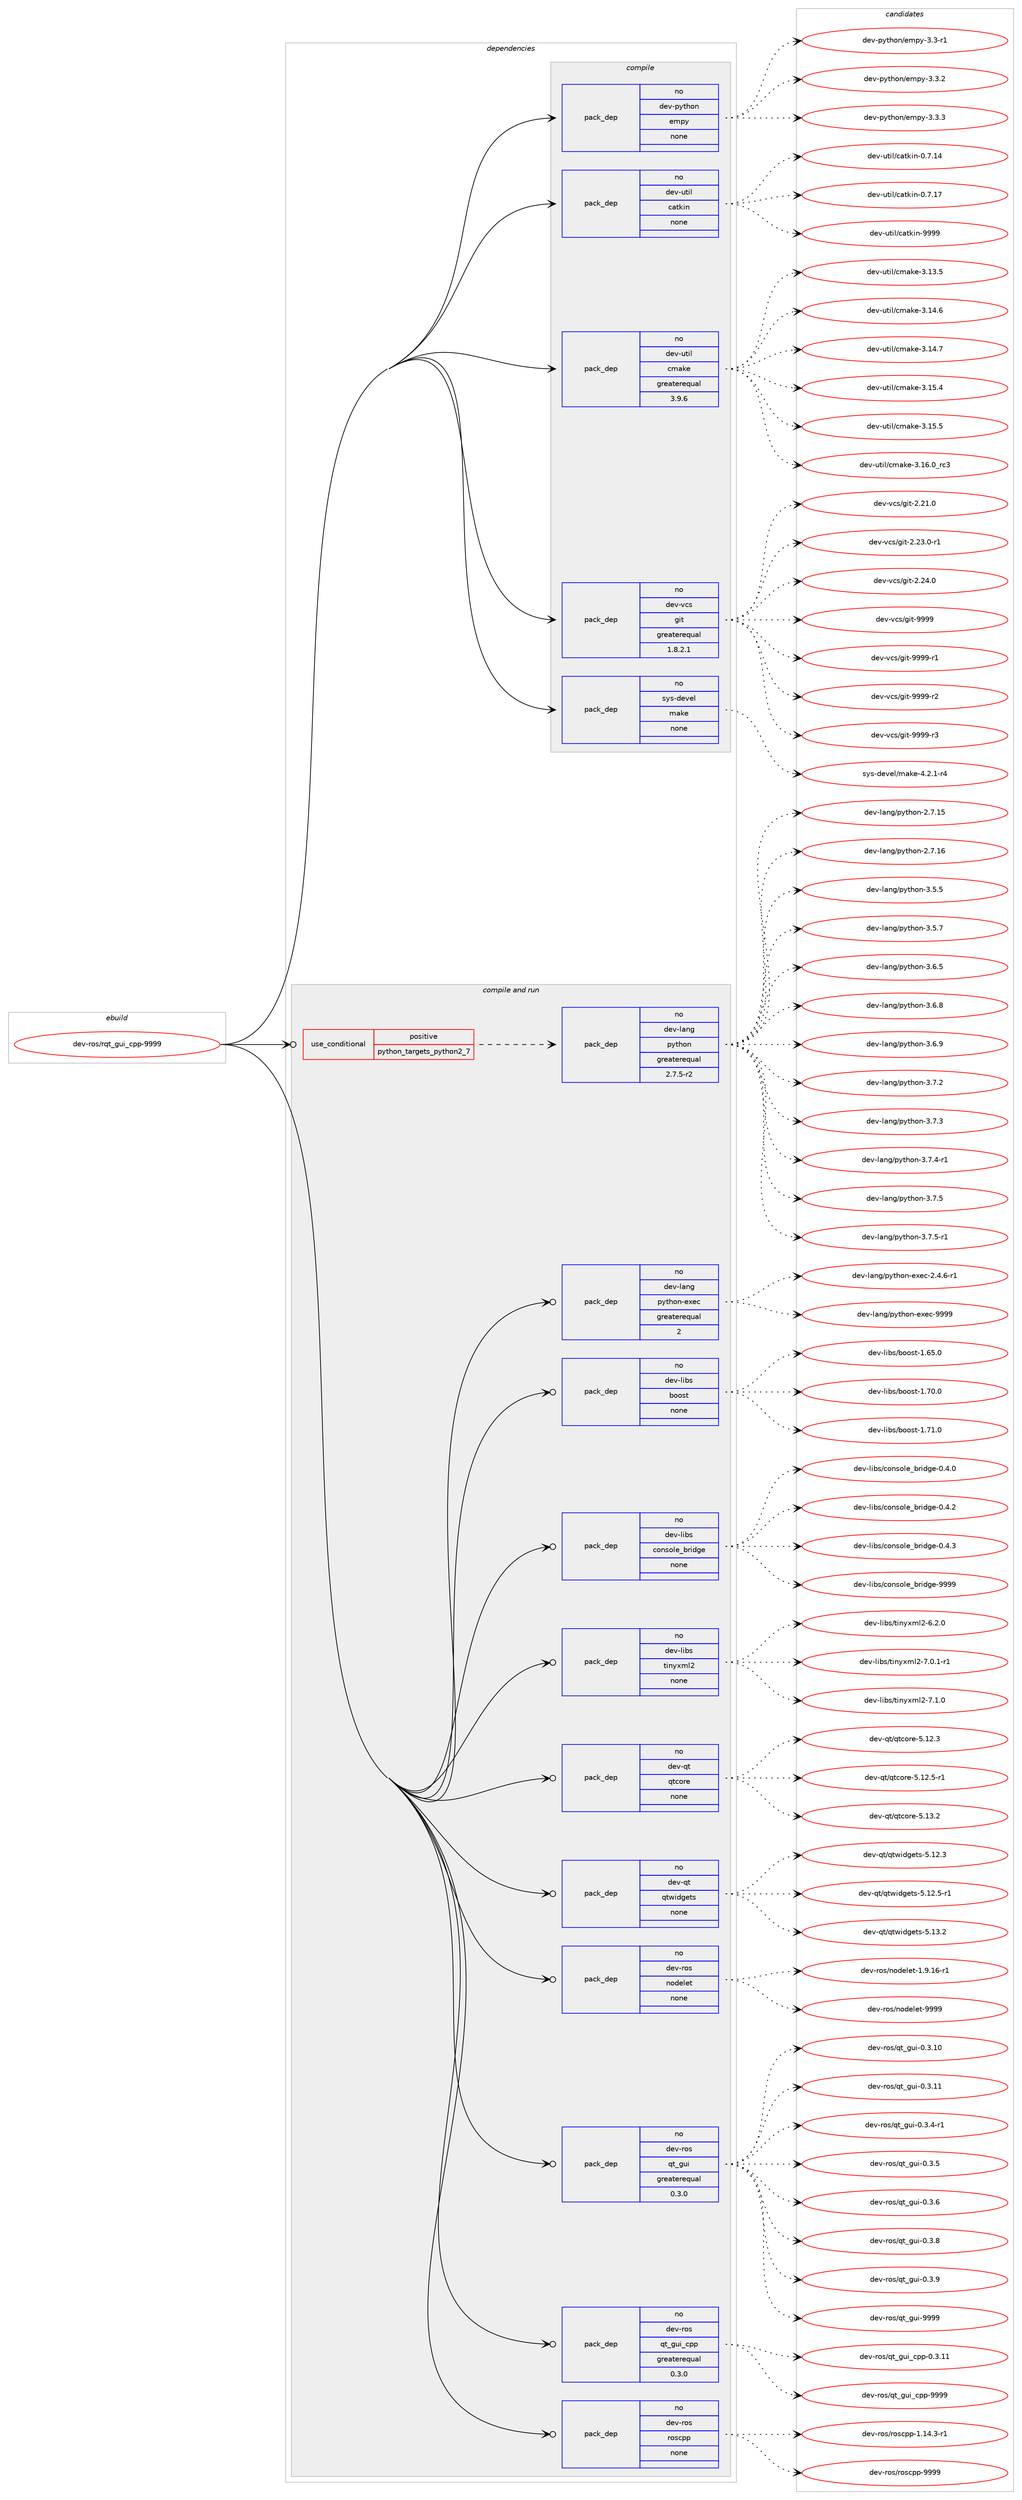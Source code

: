 digraph prolog {

# *************
# Graph options
# *************

newrank=true;
concentrate=true;
compound=true;
graph [rankdir=LR,fontname=Helvetica,fontsize=10,ranksep=1.5];#, ranksep=2.5, nodesep=0.2];
edge  [arrowhead=vee];
node  [fontname=Helvetica,fontsize=10];

# **********
# The ebuild
# **********

subgraph cluster_leftcol {
color=gray;
rank=same;
label=<<i>ebuild</i>>;
id [label="dev-ros/rqt_gui_cpp-9999", color=red, width=4, href="../dev-ros/rqt_gui_cpp-9999.svg"];
}

# ****************
# The dependencies
# ****************

subgraph cluster_midcol {
color=gray;
label=<<i>dependencies</i>>;
subgraph cluster_compile {
fillcolor="#eeeeee";
style=filled;
label=<<i>compile</i>>;
subgraph pack498278 {
dependency665454 [label=<<TABLE BORDER="0" CELLBORDER="1" CELLSPACING="0" CELLPADDING="4" WIDTH="220"><TR><TD ROWSPAN="6" CELLPADDING="30">pack_dep</TD></TR><TR><TD WIDTH="110">no</TD></TR><TR><TD>dev-python</TD></TR><TR><TD>empy</TD></TR><TR><TD>none</TD></TR><TR><TD></TD></TR></TABLE>>, shape=none, color=blue];
}
id:e -> dependency665454:w [weight=20,style="solid",arrowhead="vee"];
subgraph pack498279 {
dependency665455 [label=<<TABLE BORDER="0" CELLBORDER="1" CELLSPACING="0" CELLPADDING="4" WIDTH="220"><TR><TD ROWSPAN="6" CELLPADDING="30">pack_dep</TD></TR><TR><TD WIDTH="110">no</TD></TR><TR><TD>dev-util</TD></TR><TR><TD>catkin</TD></TR><TR><TD>none</TD></TR><TR><TD></TD></TR></TABLE>>, shape=none, color=blue];
}
id:e -> dependency665455:w [weight=20,style="solid",arrowhead="vee"];
subgraph pack498280 {
dependency665456 [label=<<TABLE BORDER="0" CELLBORDER="1" CELLSPACING="0" CELLPADDING="4" WIDTH="220"><TR><TD ROWSPAN="6" CELLPADDING="30">pack_dep</TD></TR><TR><TD WIDTH="110">no</TD></TR><TR><TD>dev-util</TD></TR><TR><TD>cmake</TD></TR><TR><TD>greaterequal</TD></TR><TR><TD>3.9.6</TD></TR></TABLE>>, shape=none, color=blue];
}
id:e -> dependency665456:w [weight=20,style="solid",arrowhead="vee"];
subgraph pack498281 {
dependency665457 [label=<<TABLE BORDER="0" CELLBORDER="1" CELLSPACING="0" CELLPADDING="4" WIDTH="220"><TR><TD ROWSPAN="6" CELLPADDING="30">pack_dep</TD></TR><TR><TD WIDTH="110">no</TD></TR><TR><TD>dev-vcs</TD></TR><TR><TD>git</TD></TR><TR><TD>greaterequal</TD></TR><TR><TD>1.8.2.1</TD></TR></TABLE>>, shape=none, color=blue];
}
id:e -> dependency665457:w [weight=20,style="solid",arrowhead="vee"];
subgraph pack498282 {
dependency665458 [label=<<TABLE BORDER="0" CELLBORDER="1" CELLSPACING="0" CELLPADDING="4" WIDTH="220"><TR><TD ROWSPAN="6" CELLPADDING="30">pack_dep</TD></TR><TR><TD WIDTH="110">no</TD></TR><TR><TD>sys-devel</TD></TR><TR><TD>make</TD></TR><TR><TD>none</TD></TR><TR><TD></TD></TR></TABLE>>, shape=none, color=blue];
}
id:e -> dependency665458:w [weight=20,style="solid",arrowhead="vee"];
}
subgraph cluster_compileandrun {
fillcolor="#eeeeee";
style=filled;
label=<<i>compile and run</i>>;
subgraph cond155270 {
dependency665459 [label=<<TABLE BORDER="0" CELLBORDER="1" CELLSPACING="0" CELLPADDING="4"><TR><TD ROWSPAN="3" CELLPADDING="10">use_conditional</TD></TR><TR><TD>positive</TD></TR><TR><TD>python_targets_python2_7</TD></TR></TABLE>>, shape=none, color=red];
subgraph pack498283 {
dependency665460 [label=<<TABLE BORDER="0" CELLBORDER="1" CELLSPACING="0" CELLPADDING="4" WIDTH="220"><TR><TD ROWSPAN="6" CELLPADDING="30">pack_dep</TD></TR><TR><TD WIDTH="110">no</TD></TR><TR><TD>dev-lang</TD></TR><TR><TD>python</TD></TR><TR><TD>greaterequal</TD></TR><TR><TD>2.7.5-r2</TD></TR></TABLE>>, shape=none, color=blue];
}
dependency665459:e -> dependency665460:w [weight=20,style="dashed",arrowhead="vee"];
}
id:e -> dependency665459:w [weight=20,style="solid",arrowhead="odotvee"];
subgraph pack498284 {
dependency665461 [label=<<TABLE BORDER="0" CELLBORDER="1" CELLSPACING="0" CELLPADDING="4" WIDTH="220"><TR><TD ROWSPAN="6" CELLPADDING="30">pack_dep</TD></TR><TR><TD WIDTH="110">no</TD></TR><TR><TD>dev-lang</TD></TR><TR><TD>python-exec</TD></TR><TR><TD>greaterequal</TD></TR><TR><TD>2</TD></TR></TABLE>>, shape=none, color=blue];
}
id:e -> dependency665461:w [weight=20,style="solid",arrowhead="odotvee"];
subgraph pack498285 {
dependency665462 [label=<<TABLE BORDER="0" CELLBORDER="1" CELLSPACING="0" CELLPADDING="4" WIDTH="220"><TR><TD ROWSPAN="6" CELLPADDING="30">pack_dep</TD></TR><TR><TD WIDTH="110">no</TD></TR><TR><TD>dev-libs</TD></TR><TR><TD>boost</TD></TR><TR><TD>none</TD></TR><TR><TD></TD></TR></TABLE>>, shape=none, color=blue];
}
id:e -> dependency665462:w [weight=20,style="solid",arrowhead="odotvee"];
subgraph pack498286 {
dependency665463 [label=<<TABLE BORDER="0" CELLBORDER="1" CELLSPACING="0" CELLPADDING="4" WIDTH="220"><TR><TD ROWSPAN="6" CELLPADDING="30">pack_dep</TD></TR><TR><TD WIDTH="110">no</TD></TR><TR><TD>dev-libs</TD></TR><TR><TD>console_bridge</TD></TR><TR><TD>none</TD></TR><TR><TD></TD></TR></TABLE>>, shape=none, color=blue];
}
id:e -> dependency665463:w [weight=20,style="solid",arrowhead="odotvee"];
subgraph pack498287 {
dependency665464 [label=<<TABLE BORDER="0" CELLBORDER="1" CELLSPACING="0" CELLPADDING="4" WIDTH="220"><TR><TD ROWSPAN="6" CELLPADDING="30">pack_dep</TD></TR><TR><TD WIDTH="110">no</TD></TR><TR><TD>dev-libs</TD></TR><TR><TD>tinyxml2</TD></TR><TR><TD>none</TD></TR><TR><TD></TD></TR></TABLE>>, shape=none, color=blue];
}
id:e -> dependency665464:w [weight=20,style="solid",arrowhead="odotvee"];
subgraph pack498288 {
dependency665465 [label=<<TABLE BORDER="0" CELLBORDER="1" CELLSPACING="0" CELLPADDING="4" WIDTH="220"><TR><TD ROWSPAN="6" CELLPADDING="30">pack_dep</TD></TR><TR><TD WIDTH="110">no</TD></TR><TR><TD>dev-qt</TD></TR><TR><TD>qtcore</TD></TR><TR><TD>none</TD></TR><TR><TD></TD></TR></TABLE>>, shape=none, color=blue];
}
id:e -> dependency665465:w [weight=20,style="solid",arrowhead="odotvee"];
subgraph pack498289 {
dependency665466 [label=<<TABLE BORDER="0" CELLBORDER="1" CELLSPACING="0" CELLPADDING="4" WIDTH="220"><TR><TD ROWSPAN="6" CELLPADDING="30">pack_dep</TD></TR><TR><TD WIDTH="110">no</TD></TR><TR><TD>dev-qt</TD></TR><TR><TD>qtwidgets</TD></TR><TR><TD>none</TD></TR><TR><TD></TD></TR></TABLE>>, shape=none, color=blue];
}
id:e -> dependency665466:w [weight=20,style="solid",arrowhead="odotvee"];
subgraph pack498290 {
dependency665467 [label=<<TABLE BORDER="0" CELLBORDER="1" CELLSPACING="0" CELLPADDING="4" WIDTH="220"><TR><TD ROWSPAN="6" CELLPADDING="30">pack_dep</TD></TR><TR><TD WIDTH="110">no</TD></TR><TR><TD>dev-ros</TD></TR><TR><TD>nodelet</TD></TR><TR><TD>none</TD></TR><TR><TD></TD></TR></TABLE>>, shape=none, color=blue];
}
id:e -> dependency665467:w [weight=20,style="solid",arrowhead="odotvee"];
subgraph pack498291 {
dependency665468 [label=<<TABLE BORDER="0" CELLBORDER="1" CELLSPACING="0" CELLPADDING="4" WIDTH="220"><TR><TD ROWSPAN="6" CELLPADDING="30">pack_dep</TD></TR><TR><TD WIDTH="110">no</TD></TR><TR><TD>dev-ros</TD></TR><TR><TD>qt_gui</TD></TR><TR><TD>greaterequal</TD></TR><TR><TD>0.3.0</TD></TR></TABLE>>, shape=none, color=blue];
}
id:e -> dependency665468:w [weight=20,style="solid",arrowhead="odotvee"];
subgraph pack498292 {
dependency665469 [label=<<TABLE BORDER="0" CELLBORDER="1" CELLSPACING="0" CELLPADDING="4" WIDTH="220"><TR><TD ROWSPAN="6" CELLPADDING="30">pack_dep</TD></TR><TR><TD WIDTH="110">no</TD></TR><TR><TD>dev-ros</TD></TR><TR><TD>qt_gui_cpp</TD></TR><TR><TD>greaterequal</TD></TR><TR><TD>0.3.0</TD></TR></TABLE>>, shape=none, color=blue];
}
id:e -> dependency665469:w [weight=20,style="solid",arrowhead="odotvee"];
subgraph pack498293 {
dependency665470 [label=<<TABLE BORDER="0" CELLBORDER="1" CELLSPACING="0" CELLPADDING="4" WIDTH="220"><TR><TD ROWSPAN="6" CELLPADDING="30">pack_dep</TD></TR><TR><TD WIDTH="110">no</TD></TR><TR><TD>dev-ros</TD></TR><TR><TD>roscpp</TD></TR><TR><TD>none</TD></TR><TR><TD></TD></TR></TABLE>>, shape=none, color=blue];
}
id:e -> dependency665470:w [weight=20,style="solid",arrowhead="odotvee"];
}
subgraph cluster_run {
fillcolor="#eeeeee";
style=filled;
label=<<i>run</i>>;
}
}

# **************
# The candidates
# **************

subgraph cluster_choices {
rank=same;
color=gray;
label=<<i>candidates</i>>;

subgraph choice498278 {
color=black;
nodesep=1;
choice1001011184511212111610411111047101109112121455146514511449 [label="dev-python/empy-3.3-r1", color=red, width=4,href="../dev-python/empy-3.3-r1.svg"];
choice1001011184511212111610411111047101109112121455146514650 [label="dev-python/empy-3.3.2", color=red, width=4,href="../dev-python/empy-3.3.2.svg"];
choice1001011184511212111610411111047101109112121455146514651 [label="dev-python/empy-3.3.3", color=red, width=4,href="../dev-python/empy-3.3.3.svg"];
dependency665454:e -> choice1001011184511212111610411111047101109112121455146514511449:w [style=dotted,weight="100"];
dependency665454:e -> choice1001011184511212111610411111047101109112121455146514650:w [style=dotted,weight="100"];
dependency665454:e -> choice1001011184511212111610411111047101109112121455146514651:w [style=dotted,weight="100"];
}
subgraph choice498279 {
color=black;
nodesep=1;
choice1001011184511711610510847999711610710511045484655464952 [label="dev-util/catkin-0.7.14", color=red, width=4,href="../dev-util/catkin-0.7.14.svg"];
choice1001011184511711610510847999711610710511045484655464955 [label="dev-util/catkin-0.7.17", color=red, width=4,href="../dev-util/catkin-0.7.17.svg"];
choice100101118451171161051084799971161071051104557575757 [label="dev-util/catkin-9999", color=red, width=4,href="../dev-util/catkin-9999.svg"];
dependency665455:e -> choice1001011184511711610510847999711610710511045484655464952:w [style=dotted,weight="100"];
dependency665455:e -> choice1001011184511711610510847999711610710511045484655464955:w [style=dotted,weight="100"];
dependency665455:e -> choice100101118451171161051084799971161071051104557575757:w [style=dotted,weight="100"];
}
subgraph choice498280 {
color=black;
nodesep=1;
choice1001011184511711610510847991099710710145514649514653 [label="dev-util/cmake-3.13.5", color=red, width=4,href="../dev-util/cmake-3.13.5.svg"];
choice1001011184511711610510847991099710710145514649524654 [label="dev-util/cmake-3.14.6", color=red, width=4,href="../dev-util/cmake-3.14.6.svg"];
choice1001011184511711610510847991099710710145514649524655 [label="dev-util/cmake-3.14.7", color=red, width=4,href="../dev-util/cmake-3.14.7.svg"];
choice1001011184511711610510847991099710710145514649534652 [label="dev-util/cmake-3.15.4", color=red, width=4,href="../dev-util/cmake-3.15.4.svg"];
choice1001011184511711610510847991099710710145514649534653 [label="dev-util/cmake-3.15.5", color=red, width=4,href="../dev-util/cmake-3.15.5.svg"];
choice1001011184511711610510847991099710710145514649544648951149951 [label="dev-util/cmake-3.16.0_rc3", color=red, width=4,href="../dev-util/cmake-3.16.0_rc3.svg"];
dependency665456:e -> choice1001011184511711610510847991099710710145514649514653:w [style=dotted,weight="100"];
dependency665456:e -> choice1001011184511711610510847991099710710145514649524654:w [style=dotted,weight="100"];
dependency665456:e -> choice1001011184511711610510847991099710710145514649524655:w [style=dotted,weight="100"];
dependency665456:e -> choice1001011184511711610510847991099710710145514649534652:w [style=dotted,weight="100"];
dependency665456:e -> choice1001011184511711610510847991099710710145514649534653:w [style=dotted,weight="100"];
dependency665456:e -> choice1001011184511711610510847991099710710145514649544648951149951:w [style=dotted,weight="100"];
}
subgraph choice498281 {
color=black;
nodesep=1;
choice10010111845118991154710310511645504650494648 [label="dev-vcs/git-2.21.0", color=red, width=4,href="../dev-vcs/git-2.21.0.svg"];
choice100101118451189911547103105116455046505146484511449 [label="dev-vcs/git-2.23.0-r1", color=red, width=4,href="../dev-vcs/git-2.23.0-r1.svg"];
choice10010111845118991154710310511645504650524648 [label="dev-vcs/git-2.24.0", color=red, width=4,href="../dev-vcs/git-2.24.0.svg"];
choice1001011184511899115471031051164557575757 [label="dev-vcs/git-9999", color=red, width=4,href="../dev-vcs/git-9999.svg"];
choice10010111845118991154710310511645575757574511449 [label="dev-vcs/git-9999-r1", color=red, width=4,href="../dev-vcs/git-9999-r1.svg"];
choice10010111845118991154710310511645575757574511450 [label="dev-vcs/git-9999-r2", color=red, width=4,href="../dev-vcs/git-9999-r2.svg"];
choice10010111845118991154710310511645575757574511451 [label="dev-vcs/git-9999-r3", color=red, width=4,href="../dev-vcs/git-9999-r3.svg"];
dependency665457:e -> choice10010111845118991154710310511645504650494648:w [style=dotted,weight="100"];
dependency665457:e -> choice100101118451189911547103105116455046505146484511449:w [style=dotted,weight="100"];
dependency665457:e -> choice10010111845118991154710310511645504650524648:w [style=dotted,weight="100"];
dependency665457:e -> choice1001011184511899115471031051164557575757:w [style=dotted,weight="100"];
dependency665457:e -> choice10010111845118991154710310511645575757574511449:w [style=dotted,weight="100"];
dependency665457:e -> choice10010111845118991154710310511645575757574511450:w [style=dotted,weight="100"];
dependency665457:e -> choice10010111845118991154710310511645575757574511451:w [style=dotted,weight="100"];
}
subgraph choice498282 {
color=black;
nodesep=1;
choice1151211154510010111810110847109971071014552465046494511452 [label="sys-devel/make-4.2.1-r4", color=red, width=4,href="../sys-devel/make-4.2.1-r4.svg"];
dependency665458:e -> choice1151211154510010111810110847109971071014552465046494511452:w [style=dotted,weight="100"];
}
subgraph choice498283 {
color=black;
nodesep=1;
choice10010111845108971101034711212111610411111045504655464953 [label="dev-lang/python-2.7.15", color=red, width=4,href="../dev-lang/python-2.7.15.svg"];
choice10010111845108971101034711212111610411111045504655464954 [label="dev-lang/python-2.7.16", color=red, width=4,href="../dev-lang/python-2.7.16.svg"];
choice100101118451089711010347112121116104111110455146534653 [label="dev-lang/python-3.5.5", color=red, width=4,href="../dev-lang/python-3.5.5.svg"];
choice100101118451089711010347112121116104111110455146534655 [label="dev-lang/python-3.5.7", color=red, width=4,href="../dev-lang/python-3.5.7.svg"];
choice100101118451089711010347112121116104111110455146544653 [label="dev-lang/python-3.6.5", color=red, width=4,href="../dev-lang/python-3.6.5.svg"];
choice100101118451089711010347112121116104111110455146544656 [label="dev-lang/python-3.6.8", color=red, width=4,href="../dev-lang/python-3.6.8.svg"];
choice100101118451089711010347112121116104111110455146544657 [label="dev-lang/python-3.6.9", color=red, width=4,href="../dev-lang/python-3.6.9.svg"];
choice100101118451089711010347112121116104111110455146554650 [label="dev-lang/python-3.7.2", color=red, width=4,href="../dev-lang/python-3.7.2.svg"];
choice100101118451089711010347112121116104111110455146554651 [label="dev-lang/python-3.7.3", color=red, width=4,href="../dev-lang/python-3.7.3.svg"];
choice1001011184510897110103471121211161041111104551465546524511449 [label="dev-lang/python-3.7.4-r1", color=red, width=4,href="../dev-lang/python-3.7.4-r1.svg"];
choice100101118451089711010347112121116104111110455146554653 [label="dev-lang/python-3.7.5", color=red, width=4,href="../dev-lang/python-3.7.5.svg"];
choice1001011184510897110103471121211161041111104551465546534511449 [label="dev-lang/python-3.7.5-r1", color=red, width=4,href="../dev-lang/python-3.7.5-r1.svg"];
dependency665460:e -> choice10010111845108971101034711212111610411111045504655464953:w [style=dotted,weight="100"];
dependency665460:e -> choice10010111845108971101034711212111610411111045504655464954:w [style=dotted,weight="100"];
dependency665460:e -> choice100101118451089711010347112121116104111110455146534653:w [style=dotted,weight="100"];
dependency665460:e -> choice100101118451089711010347112121116104111110455146534655:w [style=dotted,weight="100"];
dependency665460:e -> choice100101118451089711010347112121116104111110455146544653:w [style=dotted,weight="100"];
dependency665460:e -> choice100101118451089711010347112121116104111110455146544656:w [style=dotted,weight="100"];
dependency665460:e -> choice100101118451089711010347112121116104111110455146544657:w [style=dotted,weight="100"];
dependency665460:e -> choice100101118451089711010347112121116104111110455146554650:w [style=dotted,weight="100"];
dependency665460:e -> choice100101118451089711010347112121116104111110455146554651:w [style=dotted,weight="100"];
dependency665460:e -> choice1001011184510897110103471121211161041111104551465546524511449:w [style=dotted,weight="100"];
dependency665460:e -> choice100101118451089711010347112121116104111110455146554653:w [style=dotted,weight="100"];
dependency665460:e -> choice1001011184510897110103471121211161041111104551465546534511449:w [style=dotted,weight="100"];
}
subgraph choice498284 {
color=black;
nodesep=1;
choice10010111845108971101034711212111610411111045101120101994550465246544511449 [label="dev-lang/python-exec-2.4.6-r1", color=red, width=4,href="../dev-lang/python-exec-2.4.6-r1.svg"];
choice10010111845108971101034711212111610411111045101120101994557575757 [label="dev-lang/python-exec-9999", color=red, width=4,href="../dev-lang/python-exec-9999.svg"];
dependency665461:e -> choice10010111845108971101034711212111610411111045101120101994550465246544511449:w [style=dotted,weight="100"];
dependency665461:e -> choice10010111845108971101034711212111610411111045101120101994557575757:w [style=dotted,weight="100"];
}
subgraph choice498285 {
color=black;
nodesep=1;
choice1001011184510810598115479811111111511645494654534648 [label="dev-libs/boost-1.65.0", color=red, width=4,href="../dev-libs/boost-1.65.0.svg"];
choice1001011184510810598115479811111111511645494655484648 [label="dev-libs/boost-1.70.0", color=red, width=4,href="../dev-libs/boost-1.70.0.svg"];
choice1001011184510810598115479811111111511645494655494648 [label="dev-libs/boost-1.71.0", color=red, width=4,href="../dev-libs/boost-1.71.0.svg"];
dependency665462:e -> choice1001011184510810598115479811111111511645494654534648:w [style=dotted,weight="100"];
dependency665462:e -> choice1001011184510810598115479811111111511645494655484648:w [style=dotted,weight="100"];
dependency665462:e -> choice1001011184510810598115479811111111511645494655494648:w [style=dotted,weight="100"];
}
subgraph choice498286 {
color=black;
nodesep=1;
choice100101118451081059811547991111101151111081019598114105100103101454846524648 [label="dev-libs/console_bridge-0.4.0", color=red, width=4,href="../dev-libs/console_bridge-0.4.0.svg"];
choice100101118451081059811547991111101151111081019598114105100103101454846524650 [label="dev-libs/console_bridge-0.4.2", color=red, width=4,href="../dev-libs/console_bridge-0.4.2.svg"];
choice100101118451081059811547991111101151111081019598114105100103101454846524651 [label="dev-libs/console_bridge-0.4.3", color=red, width=4,href="../dev-libs/console_bridge-0.4.3.svg"];
choice1001011184510810598115479911111011511110810195981141051001031014557575757 [label="dev-libs/console_bridge-9999", color=red, width=4,href="../dev-libs/console_bridge-9999.svg"];
dependency665463:e -> choice100101118451081059811547991111101151111081019598114105100103101454846524648:w [style=dotted,weight="100"];
dependency665463:e -> choice100101118451081059811547991111101151111081019598114105100103101454846524650:w [style=dotted,weight="100"];
dependency665463:e -> choice100101118451081059811547991111101151111081019598114105100103101454846524651:w [style=dotted,weight="100"];
dependency665463:e -> choice1001011184510810598115479911111011511110810195981141051001031014557575757:w [style=dotted,weight="100"];
}
subgraph choice498287 {
color=black;
nodesep=1;
choice10010111845108105981154711610511012112010910850455446504648 [label="dev-libs/tinyxml2-6.2.0", color=red, width=4,href="../dev-libs/tinyxml2-6.2.0.svg"];
choice100101118451081059811547116105110121120109108504555464846494511449 [label="dev-libs/tinyxml2-7.0.1-r1", color=red, width=4,href="../dev-libs/tinyxml2-7.0.1-r1.svg"];
choice10010111845108105981154711610511012112010910850455546494648 [label="dev-libs/tinyxml2-7.1.0", color=red, width=4,href="../dev-libs/tinyxml2-7.1.0.svg"];
dependency665464:e -> choice10010111845108105981154711610511012112010910850455446504648:w [style=dotted,weight="100"];
dependency665464:e -> choice100101118451081059811547116105110121120109108504555464846494511449:w [style=dotted,weight="100"];
dependency665464:e -> choice10010111845108105981154711610511012112010910850455546494648:w [style=dotted,weight="100"];
}
subgraph choice498288 {
color=black;
nodesep=1;
choice10010111845113116471131169911111410145534649504651 [label="dev-qt/qtcore-5.12.3", color=red, width=4,href="../dev-qt/qtcore-5.12.3.svg"];
choice100101118451131164711311699111114101455346495046534511449 [label="dev-qt/qtcore-5.12.5-r1", color=red, width=4,href="../dev-qt/qtcore-5.12.5-r1.svg"];
choice10010111845113116471131169911111410145534649514650 [label="dev-qt/qtcore-5.13.2", color=red, width=4,href="../dev-qt/qtcore-5.13.2.svg"];
dependency665465:e -> choice10010111845113116471131169911111410145534649504651:w [style=dotted,weight="100"];
dependency665465:e -> choice100101118451131164711311699111114101455346495046534511449:w [style=dotted,weight="100"];
dependency665465:e -> choice10010111845113116471131169911111410145534649514650:w [style=dotted,weight="100"];
}
subgraph choice498289 {
color=black;
nodesep=1;
choice100101118451131164711311611910510010310111611545534649504651 [label="dev-qt/qtwidgets-5.12.3", color=red, width=4,href="../dev-qt/qtwidgets-5.12.3.svg"];
choice1001011184511311647113116119105100103101116115455346495046534511449 [label="dev-qt/qtwidgets-5.12.5-r1", color=red, width=4,href="../dev-qt/qtwidgets-5.12.5-r1.svg"];
choice100101118451131164711311611910510010310111611545534649514650 [label="dev-qt/qtwidgets-5.13.2", color=red, width=4,href="../dev-qt/qtwidgets-5.13.2.svg"];
dependency665466:e -> choice100101118451131164711311611910510010310111611545534649504651:w [style=dotted,weight="100"];
dependency665466:e -> choice1001011184511311647113116119105100103101116115455346495046534511449:w [style=dotted,weight="100"];
dependency665466:e -> choice100101118451131164711311611910510010310111611545534649514650:w [style=dotted,weight="100"];
}
subgraph choice498290 {
color=black;
nodesep=1;
choice1001011184511411111547110111100101108101116454946574649544511449 [label="dev-ros/nodelet-1.9.16-r1", color=red, width=4,href="../dev-ros/nodelet-1.9.16-r1.svg"];
choice10010111845114111115471101111001011081011164557575757 [label="dev-ros/nodelet-9999", color=red, width=4,href="../dev-ros/nodelet-9999.svg"];
dependency665467:e -> choice1001011184511411111547110111100101108101116454946574649544511449:w [style=dotted,weight="100"];
dependency665467:e -> choice10010111845114111115471101111001011081011164557575757:w [style=dotted,weight="100"];
}
subgraph choice498291 {
color=black;
nodesep=1;
choice10010111845114111115471131169510311710545484651464948 [label="dev-ros/qt_gui-0.3.10", color=red, width=4,href="../dev-ros/qt_gui-0.3.10.svg"];
choice10010111845114111115471131169510311710545484651464949 [label="dev-ros/qt_gui-0.3.11", color=red, width=4,href="../dev-ros/qt_gui-0.3.11.svg"];
choice1001011184511411111547113116951031171054548465146524511449 [label="dev-ros/qt_gui-0.3.4-r1", color=red, width=4,href="../dev-ros/qt_gui-0.3.4-r1.svg"];
choice100101118451141111154711311695103117105454846514653 [label="dev-ros/qt_gui-0.3.5", color=red, width=4,href="../dev-ros/qt_gui-0.3.5.svg"];
choice100101118451141111154711311695103117105454846514654 [label="dev-ros/qt_gui-0.3.6", color=red, width=4,href="../dev-ros/qt_gui-0.3.6.svg"];
choice100101118451141111154711311695103117105454846514656 [label="dev-ros/qt_gui-0.3.8", color=red, width=4,href="../dev-ros/qt_gui-0.3.8.svg"];
choice100101118451141111154711311695103117105454846514657 [label="dev-ros/qt_gui-0.3.9", color=red, width=4,href="../dev-ros/qt_gui-0.3.9.svg"];
choice1001011184511411111547113116951031171054557575757 [label="dev-ros/qt_gui-9999", color=red, width=4,href="../dev-ros/qt_gui-9999.svg"];
dependency665468:e -> choice10010111845114111115471131169510311710545484651464948:w [style=dotted,weight="100"];
dependency665468:e -> choice10010111845114111115471131169510311710545484651464949:w [style=dotted,weight="100"];
dependency665468:e -> choice1001011184511411111547113116951031171054548465146524511449:w [style=dotted,weight="100"];
dependency665468:e -> choice100101118451141111154711311695103117105454846514653:w [style=dotted,weight="100"];
dependency665468:e -> choice100101118451141111154711311695103117105454846514654:w [style=dotted,weight="100"];
dependency665468:e -> choice100101118451141111154711311695103117105454846514656:w [style=dotted,weight="100"];
dependency665468:e -> choice100101118451141111154711311695103117105454846514657:w [style=dotted,weight="100"];
dependency665468:e -> choice1001011184511411111547113116951031171054557575757:w [style=dotted,weight="100"];
}
subgraph choice498292 {
color=black;
nodesep=1;
choice100101118451141111154711311695103117105959911211245484651464949 [label="dev-ros/qt_gui_cpp-0.3.11", color=red, width=4,href="../dev-ros/qt_gui_cpp-0.3.11.svg"];
choice10010111845114111115471131169510311710595991121124557575757 [label="dev-ros/qt_gui_cpp-9999", color=red, width=4,href="../dev-ros/qt_gui_cpp-9999.svg"];
dependency665469:e -> choice100101118451141111154711311695103117105959911211245484651464949:w [style=dotted,weight="100"];
dependency665469:e -> choice10010111845114111115471131169510311710595991121124557575757:w [style=dotted,weight="100"];
}
subgraph choice498293 {
color=black;
nodesep=1;
choice100101118451141111154711411111599112112454946495246514511449 [label="dev-ros/roscpp-1.14.3-r1", color=red, width=4,href="../dev-ros/roscpp-1.14.3-r1.svg"];
choice1001011184511411111547114111115991121124557575757 [label="dev-ros/roscpp-9999", color=red, width=4,href="../dev-ros/roscpp-9999.svg"];
dependency665470:e -> choice100101118451141111154711411111599112112454946495246514511449:w [style=dotted,weight="100"];
dependency665470:e -> choice1001011184511411111547114111115991121124557575757:w [style=dotted,weight="100"];
}
}

}
